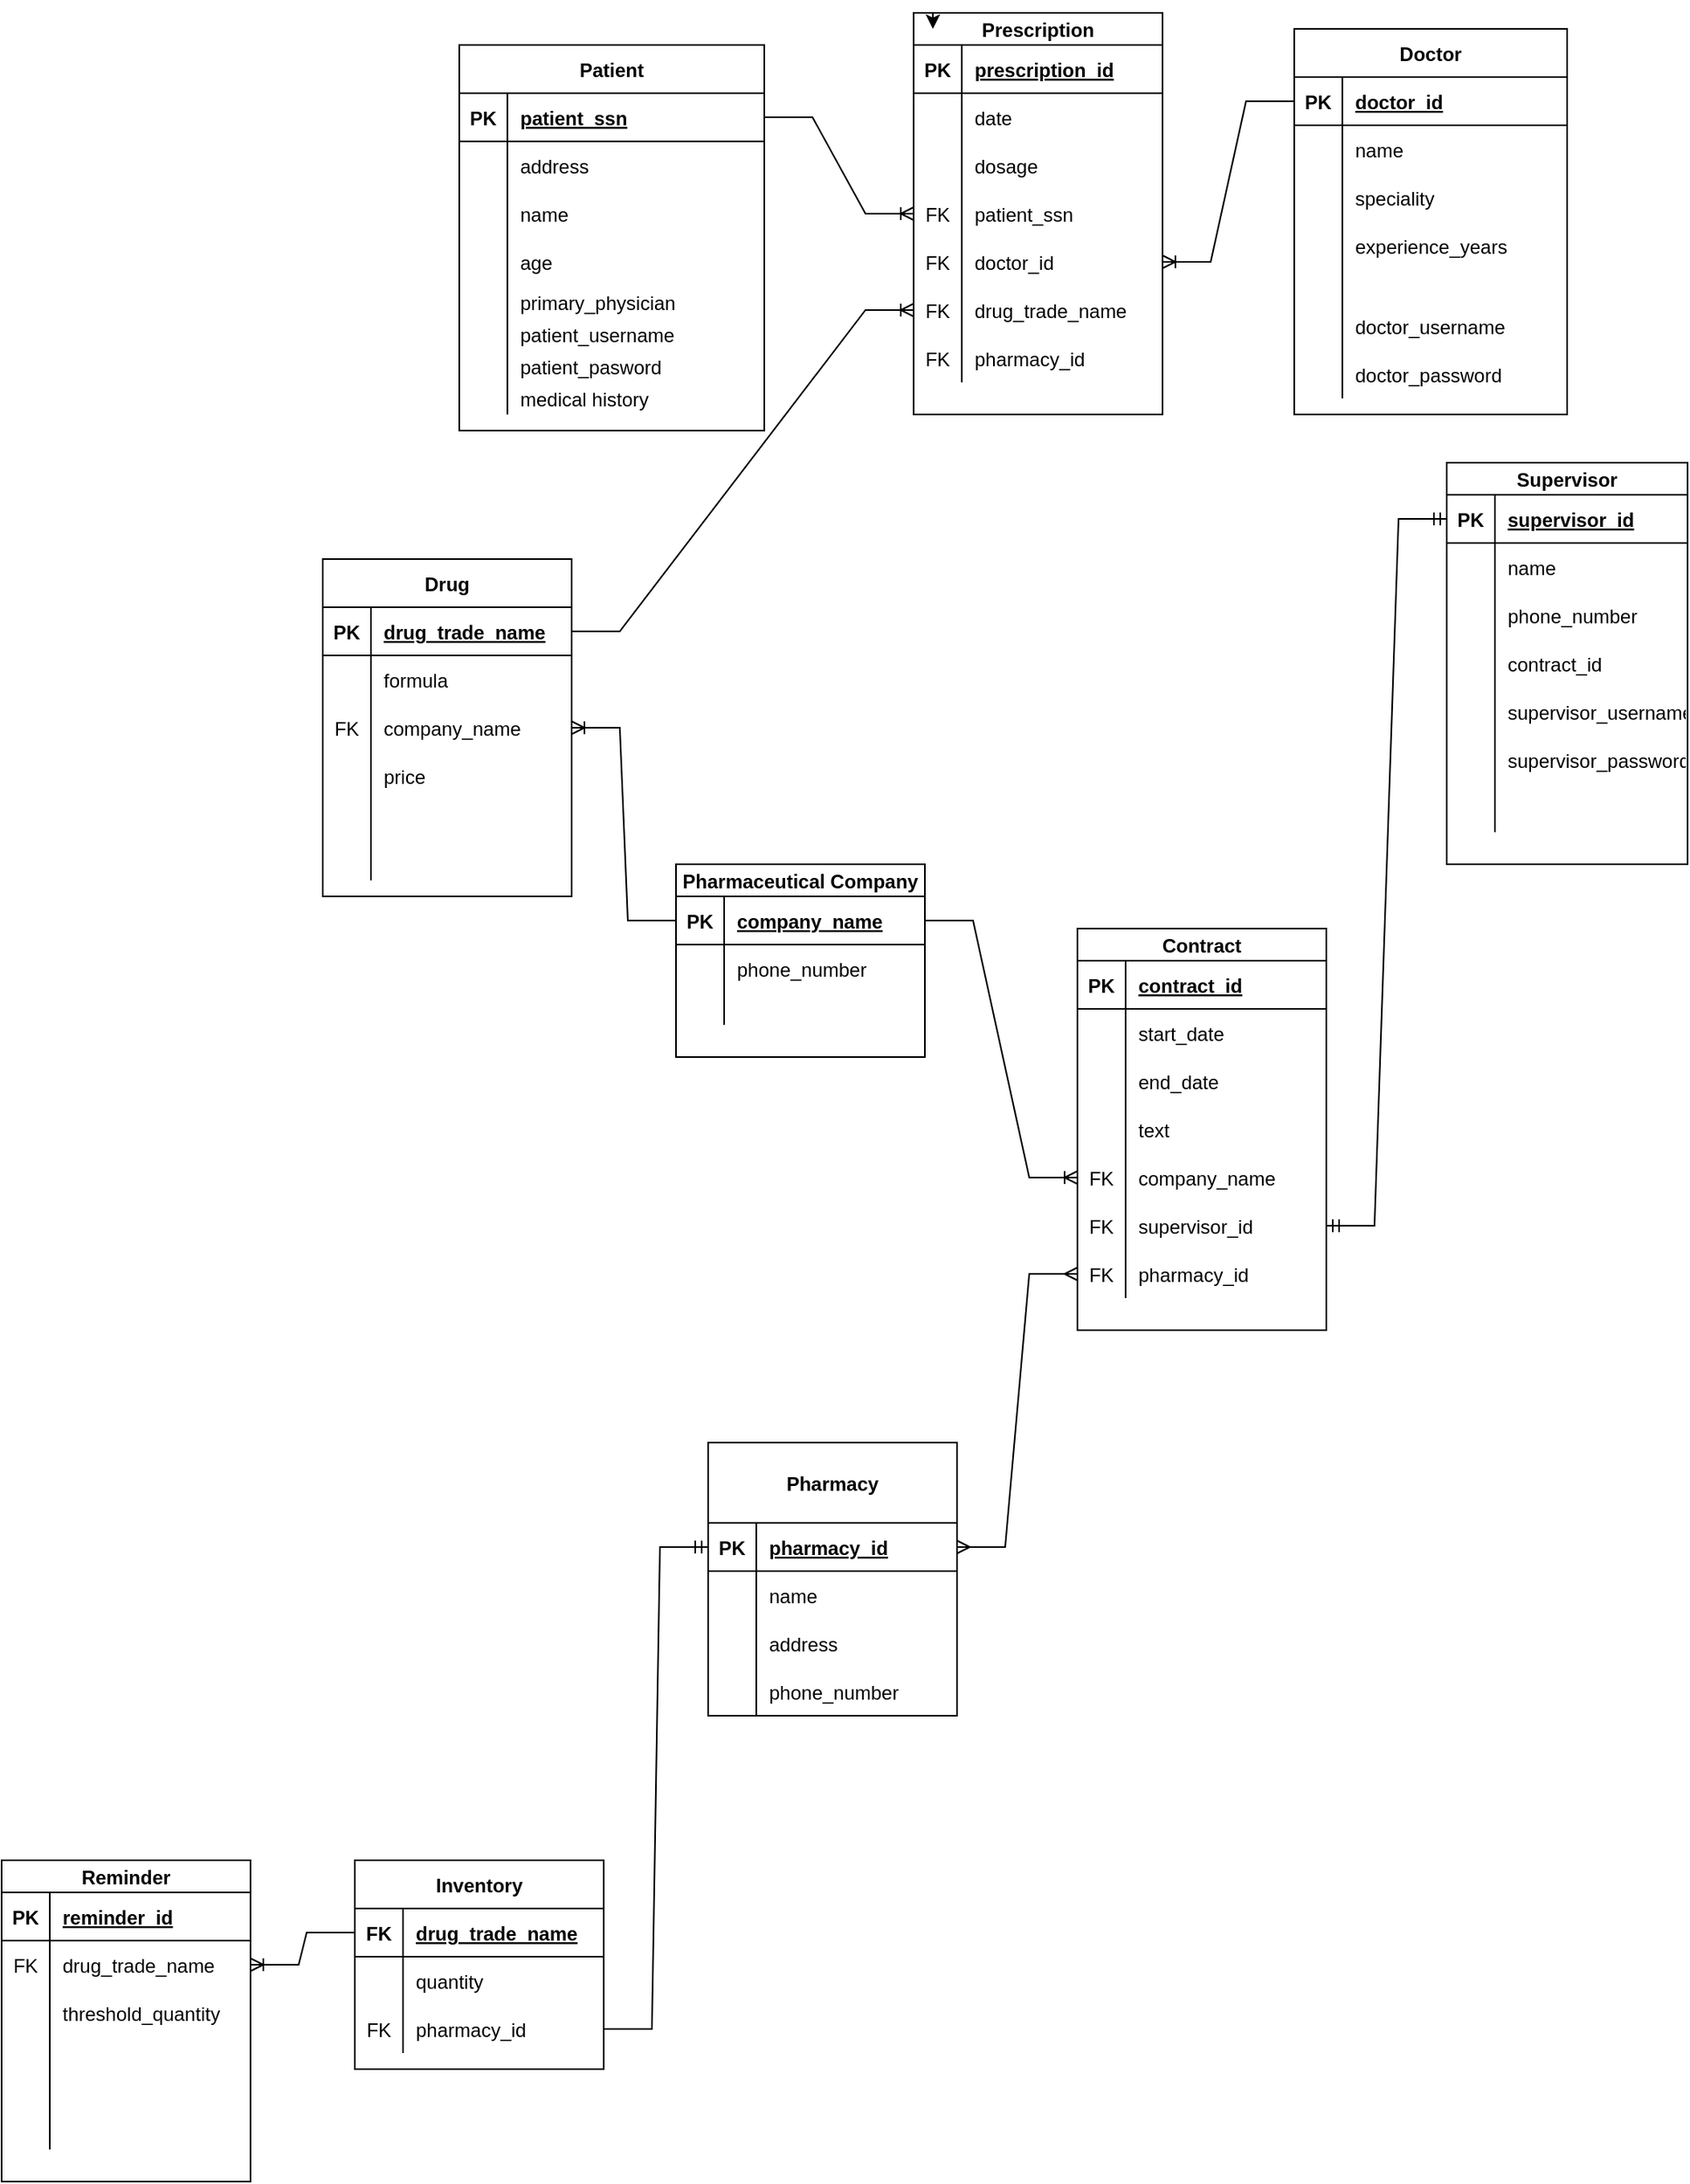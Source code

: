 <mxfile version="19.0.0" type="device"><diagram id="R2lEEEUBdFMjLlhIrx00" name="Page-1"><mxGraphModel dx="1624" dy="1584" grid="1" gridSize="10" guides="1" tooltips="1" connect="1" arrows="1" fold="1" page="1" pageScale="1" pageWidth="850" pageHeight="1100" math="0" shadow="0" extFonts="Permanent Marker^https://fonts.googleapis.com/css?family=Permanent+Marker"><root><mxCell id="0"/><mxCell id="1" parent="0"/><mxCell id="C-vyLk0tnHw3VtMMgP7b-2" value="Doctor" style="shape=table;startSize=30;container=1;collapsible=1;childLayout=tableLayout;fixedRows=1;rowLines=0;fontStyle=1;align=center;resizeLast=1;" parent="1" vertex="1"><mxGeometry x="585" y="10" width="170" height="240" as="geometry"/></mxCell><mxCell id="C-vyLk0tnHw3VtMMgP7b-3" value="" style="shape=partialRectangle;collapsible=0;dropTarget=0;pointerEvents=0;fillColor=none;points=[[0,0.5],[1,0.5]];portConstraint=eastwest;top=0;left=0;right=0;bottom=1;" parent="C-vyLk0tnHw3VtMMgP7b-2" vertex="1"><mxGeometry y="30" width="170" height="30" as="geometry"/></mxCell><mxCell id="C-vyLk0tnHw3VtMMgP7b-4" value="PK" style="shape=partialRectangle;overflow=hidden;connectable=0;fillColor=none;top=0;left=0;bottom=0;right=0;fontStyle=1;" parent="C-vyLk0tnHw3VtMMgP7b-3" vertex="1"><mxGeometry width="30" height="30" as="geometry"><mxRectangle width="30" height="30" as="alternateBounds"/></mxGeometry></mxCell><mxCell id="C-vyLk0tnHw3VtMMgP7b-5" value="doctor_id" style="shape=partialRectangle;overflow=hidden;connectable=0;fillColor=none;top=0;left=0;bottom=0;right=0;align=left;spacingLeft=6;fontStyle=5;" parent="C-vyLk0tnHw3VtMMgP7b-3" vertex="1"><mxGeometry x="30" width="140" height="30" as="geometry"><mxRectangle width="140" height="30" as="alternateBounds"/></mxGeometry></mxCell><mxCell id="C-vyLk0tnHw3VtMMgP7b-6" value="" style="shape=partialRectangle;collapsible=0;dropTarget=0;pointerEvents=0;fillColor=none;points=[[0,0.5],[1,0.5]];portConstraint=eastwest;top=0;left=0;right=0;bottom=0;" parent="C-vyLk0tnHw3VtMMgP7b-2" vertex="1"><mxGeometry y="60" width="170" height="30" as="geometry"/></mxCell><mxCell id="C-vyLk0tnHw3VtMMgP7b-7" value="" style="shape=partialRectangle;overflow=hidden;connectable=0;fillColor=none;top=0;left=0;bottom=0;right=0;" parent="C-vyLk0tnHw3VtMMgP7b-6" vertex="1"><mxGeometry width="30" height="30" as="geometry"><mxRectangle width="30" height="30" as="alternateBounds"/></mxGeometry></mxCell><mxCell id="C-vyLk0tnHw3VtMMgP7b-8" value="name" style="shape=partialRectangle;overflow=hidden;connectable=0;fillColor=none;top=0;left=0;bottom=0;right=0;align=left;spacingLeft=6;" parent="C-vyLk0tnHw3VtMMgP7b-6" vertex="1"><mxGeometry x="30" width="140" height="30" as="geometry"><mxRectangle width="140" height="30" as="alternateBounds"/></mxGeometry></mxCell><mxCell id="C-vyLk0tnHw3VtMMgP7b-9" value="" style="shape=partialRectangle;collapsible=0;dropTarget=0;pointerEvents=0;fillColor=none;points=[[0,0.5],[1,0.5]];portConstraint=eastwest;top=0;left=0;right=0;bottom=0;" parent="C-vyLk0tnHw3VtMMgP7b-2" vertex="1"><mxGeometry y="90" width="170" height="30" as="geometry"/></mxCell><mxCell id="C-vyLk0tnHw3VtMMgP7b-10" value="" style="shape=partialRectangle;overflow=hidden;connectable=0;fillColor=none;top=0;left=0;bottom=0;right=0;" parent="C-vyLk0tnHw3VtMMgP7b-9" vertex="1"><mxGeometry width="30" height="30" as="geometry"><mxRectangle width="30" height="30" as="alternateBounds"/></mxGeometry></mxCell><mxCell id="C-vyLk0tnHw3VtMMgP7b-11" value="speciality" style="shape=partialRectangle;overflow=hidden;connectable=0;fillColor=none;top=0;left=0;bottom=0;right=0;align=left;spacingLeft=6;" parent="C-vyLk0tnHw3VtMMgP7b-9" vertex="1"><mxGeometry x="30" width="140" height="30" as="geometry"><mxRectangle width="140" height="30" as="alternateBounds"/></mxGeometry></mxCell><mxCell id="k8aRbN7s-tDeGwJbjxZC-10" value="" style="shape=partialRectangle;collapsible=0;dropTarget=0;pointerEvents=0;fillColor=none;points=[[0,0.5],[1,0.5]];portConstraint=eastwest;top=0;left=0;right=0;bottom=0;" vertex="1" parent="C-vyLk0tnHw3VtMMgP7b-2"><mxGeometry y="120" width="170" height="30" as="geometry"/></mxCell><mxCell id="k8aRbN7s-tDeGwJbjxZC-11" value="" style="shape=partialRectangle;overflow=hidden;connectable=0;fillColor=none;top=0;left=0;bottom=0;right=0;" vertex="1" parent="k8aRbN7s-tDeGwJbjxZC-10"><mxGeometry width="30" height="30" as="geometry"><mxRectangle width="30" height="30" as="alternateBounds"/></mxGeometry></mxCell><mxCell id="k8aRbN7s-tDeGwJbjxZC-12" value="experience_years" style="shape=partialRectangle;overflow=hidden;connectable=0;fillColor=none;top=0;left=0;bottom=0;right=0;align=left;spacingLeft=6;" vertex="1" parent="k8aRbN7s-tDeGwJbjxZC-10"><mxGeometry x="30" width="140" height="30" as="geometry"><mxRectangle width="140" height="30" as="alternateBounds"/></mxGeometry></mxCell><mxCell id="k8aRbN7s-tDeGwJbjxZC-26" value="" style="shape=partialRectangle;collapsible=0;dropTarget=0;pointerEvents=0;fillColor=none;points=[[0,0.5],[1,0.5]];portConstraint=eastwest;top=0;left=0;right=0;bottom=0;" vertex="1" parent="C-vyLk0tnHw3VtMMgP7b-2"><mxGeometry y="150" width="170" height="20" as="geometry"/></mxCell><mxCell id="k8aRbN7s-tDeGwJbjxZC-27" value="" style="shape=partialRectangle;overflow=hidden;connectable=0;fillColor=none;top=0;left=0;bottom=0;right=0;" vertex="1" parent="k8aRbN7s-tDeGwJbjxZC-26"><mxGeometry width="30" height="20" as="geometry"><mxRectangle width="30" height="20" as="alternateBounds"/></mxGeometry></mxCell><mxCell id="k8aRbN7s-tDeGwJbjxZC-28" value="" style="shape=partialRectangle;overflow=hidden;connectable=0;fillColor=none;top=0;left=0;bottom=0;right=0;align=left;spacingLeft=6;" vertex="1" parent="k8aRbN7s-tDeGwJbjxZC-26"><mxGeometry x="30" width="140" height="20" as="geometry"><mxRectangle width="140" height="20" as="alternateBounds"/></mxGeometry></mxCell><mxCell id="k8aRbN7s-tDeGwJbjxZC-190" value="" style="shape=partialRectangle;collapsible=0;dropTarget=0;pointerEvents=0;fillColor=none;points=[[0,0.5],[1,0.5]];portConstraint=eastwest;top=0;left=0;right=0;bottom=0;" vertex="1" parent="C-vyLk0tnHw3VtMMgP7b-2"><mxGeometry y="170" width="170" height="30" as="geometry"/></mxCell><mxCell id="k8aRbN7s-tDeGwJbjxZC-191" value="" style="shape=partialRectangle;overflow=hidden;connectable=0;fillColor=none;top=0;left=0;bottom=0;right=0;" vertex="1" parent="k8aRbN7s-tDeGwJbjxZC-190"><mxGeometry width="30" height="30" as="geometry"><mxRectangle width="30" height="30" as="alternateBounds"/></mxGeometry></mxCell><mxCell id="k8aRbN7s-tDeGwJbjxZC-192" value="doctor_username" style="shape=partialRectangle;overflow=hidden;connectable=0;fillColor=none;top=0;left=0;bottom=0;right=0;align=left;spacingLeft=6;" vertex="1" parent="k8aRbN7s-tDeGwJbjxZC-190"><mxGeometry x="30" width="140" height="30" as="geometry"><mxRectangle width="140" height="30" as="alternateBounds"/></mxGeometry></mxCell><mxCell id="k8aRbN7s-tDeGwJbjxZC-193" value="" style="shape=partialRectangle;collapsible=0;dropTarget=0;pointerEvents=0;fillColor=none;points=[[0,0.5],[1,0.5]];portConstraint=eastwest;top=0;left=0;right=0;bottom=0;" vertex="1" parent="C-vyLk0tnHw3VtMMgP7b-2"><mxGeometry y="200" width="170" height="30" as="geometry"/></mxCell><mxCell id="k8aRbN7s-tDeGwJbjxZC-194" value="" style="shape=partialRectangle;overflow=hidden;connectable=0;fillColor=none;top=0;left=0;bottom=0;right=0;" vertex="1" parent="k8aRbN7s-tDeGwJbjxZC-193"><mxGeometry width="30" height="30" as="geometry"><mxRectangle width="30" height="30" as="alternateBounds"/></mxGeometry></mxCell><mxCell id="k8aRbN7s-tDeGwJbjxZC-195" value="doctor_password" style="shape=partialRectangle;overflow=hidden;connectable=0;fillColor=none;top=0;left=0;bottom=0;right=0;align=left;spacingLeft=6;" vertex="1" parent="k8aRbN7s-tDeGwJbjxZC-193"><mxGeometry x="30" width="140" height="30" as="geometry"><mxRectangle width="140" height="30" as="alternateBounds"/></mxGeometry></mxCell><mxCell id="C-vyLk0tnHw3VtMMgP7b-23" value="Patient" style="shape=table;startSize=30;container=1;collapsible=1;childLayout=tableLayout;fixedRows=1;rowLines=0;fontStyle=1;align=center;resizeLast=1;" parent="1" vertex="1"><mxGeometry x="65" y="20" width="190" height="240" as="geometry"/></mxCell><mxCell id="C-vyLk0tnHw3VtMMgP7b-24" value="" style="shape=partialRectangle;collapsible=0;dropTarget=0;pointerEvents=0;fillColor=none;points=[[0,0.5],[1,0.5]];portConstraint=eastwest;top=0;left=0;right=0;bottom=1;" parent="C-vyLk0tnHw3VtMMgP7b-23" vertex="1"><mxGeometry y="30" width="190" height="30" as="geometry"/></mxCell><mxCell id="C-vyLk0tnHw3VtMMgP7b-25" value="PK" style="shape=partialRectangle;overflow=hidden;connectable=0;fillColor=none;top=0;left=0;bottom=0;right=0;fontStyle=1;" parent="C-vyLk0tnHw3VtMMgP7b-24" vertex="1"><mxGeometry width="30" height="30" as="geometry"><mxRectangle width="30" height="30" as="alternateBounds"/></mxGeometry></mxCell><mxCell id="C-vyLk0tnHw3VtMMgP7b-26" value="patient_ssn" style="shape=partialRectangle;overflow=hidden;connectable=0;fillColor=none;top=0;left=0;bottom=0;right=0;align=left;spacingLeft=6;fontStyle=5;" parent="C-vyLk0tnHw3VtMMgP7b-24" vertex="1"><mxGeometry x="30" width="160" height="30" as="geometry"><mxRectangle width="160" height="30" as="alternateBounds"/></mxGeometry></mxCell><mxCell id="C-vyLk0tnHw3VtMMgP7b-27" value="" style="shape=partialRectangle;collapsible=0;dropTarget=0;pointerEvents=0;fillColor=none;points=[[0,0.5],[1,0.5]];portConstraint=eastwest;top=0;left=0;right=0;bottom=0;" parent="C-vyLk0tnHw3VtMMgP7b-23" vertex="1"><mxGeometry y="60" width="190" height="30" as="geometry"/></mxCell><mxCell id="C-vyLk0tnHw3VtMMgP7b-28" value="" style="shape=partialRectangle;overflow=hidden;connectable=0;fillColor=none;top=0;left=0;bottom=0;right=0;" parent="C-vyLk0tnHw3VtMMgP7b-27" vertex="1"><mxGeometry width="30" height="30" as="geometry"><mxRectangle width="30" height="30" as="alternateBounds"/></mxGeometry></mxCell><mxCell id="C-vyLk0tnHw3VtMMgP7b-29" value="address" style="shape=partialRectangle;overflow=hidden;connectable=0;fillColor=none;top=0;left=0;bottom=0;right=0;align=left;spacingLeft=6;" parent="C-vyLk0tnHw3VtMMgP7b-27" vertex="1"><mxGeometry x="30" width="160" height="30" as="geometry"><mxRectangle width="160" height="30" as="alternateBounds"/></mxGeometry></mxCell><mxCell id="k8aRbN7s-tDeGwJbjxZC-1" value="" style="shape=partialRectangle;collapsible=0;dropTarget=0;pointerEvents=0;fillColor=none;points=[[0,0.5],[1,0.5]];portConstraint=eastwest;top=0;left=0;right=0;bottom=0;" vertex="1" parent="C-vyLk0tnHw3VtMMgP7b-23"><mxGeometry y="90" width="190" height="30" as="geometry"/></mxCell><mxCell id="k8aRbN7s-tDeGwJbjxZC-2" value="" style="shape=partialRectangle;overflow=hidden;connectable=0;fillColor=none;top=0;left=0;bottom=0;right=0;" vertex="1" parent="k8aRbN7s-tDeGwJbjxZC-1"><mxGeometry width="30" height="30" as="geometry"><mxRectangle width="30" height="30" as="alternateBounds"/></mxGeometry></mxCell><mxCell id="k8aRbN7s-tDeGwJbjxZC-3" value="name" style="shape=partialRectangle;overflow=hidden;connectable=0;fillColor=none;top=0;left=0;bottom=0;right=0;align=left;spacingLeft=6;" vertex="1" parent="k8aRbN7s-tDeGwJbjxZC-1"><mxGeometry x="30" width="160" height="30" as="geometry"><mxRectangle width="160" height="30" as="alternateBounds"/></mxGeometry></mxCell><mxCell id="k8aRbN7s-tDeGwJbjxZC-4" value="" style="shape=partialRectangle;collapsible=0;dropTarget=0;pointerEvents=0;fillColor=none;points=[[0,0.5],[1,0.5]];portConstraint=eastwest;top=0;left=0;right=0;bottom=0;" vertex="1" parent="C-vyLk0tnHw3VtMMgP7b-23"><mxGeometry y="120" width="190" height="30" as="geometry"/></mxCell><mxCell id="k8aRbN7s-tDeGwJbjxZC-5" value="" style="shape=partialRectangle;overflow=hidden;connectable=0;fillColor=none;top=0;left=0;bottom=0;right=0;" vertex="1" parent="k8aRbN7s-tDeGwJbjxZC-4"><mxGeometry width="30" height="30" as="geometry"><mxRectangle width="30" height="30" as="alternateBounds"/></mxGeometry></mxCell><mxCell id="k8aRbN7s-tDeGwJbjxZC-6" value="age" style="shape=partialRectangle;overflow=hidden;connectable=0;fillColor=none;top=0;left=0;bottom=0;right=0;align=left;spacingLeft=6;" vertex="1" parent="k8aRbN7s-tDeGwJbjxZC-4"><mxGeometry x="30" width="160" height="30" as="geometry"><mxRectangle width="160" height="30" as="alternateBounds"/></mxGeometry></mxCell><mxCell id="k8aRbN7s-tDeGwJbjxZC-7" value="" style="shape=partialRectangle;collapsible=0;dropTarget=0;pointerEvents=0;fillColor=none;points=[[0,0.5],[1,0.5]];portConstraint=eastwest;top=0;left=0;right=0;bottom=0;" vertex="1" parent="C-vyLk0tnHw3VtMMgP7b-23"><mxGeometry y="150" width="190" height="20" as="geometry"/></mxCell><mxCell id="k8aRbN7s-tDeGwJbjxZC-8" value="" style="shape=partialRectangle;overflow=hidden;connectable=0;fillColor=none;top=0;left=0;bottom=0;right=0;" vertex="1" parent="k8aRbN7s-tDeGwJbjxZC-7"><mxGeometry width="30" height="20" as="geometry"><mxRectangle width="30" height="20" as="alternateBounds"/></mxGeometry></mxCell><mxCell id="k8aRbN7s-tDeGwJbjxZC-9" value="primary_physician" style="shape=partialRectangle;overflow=hidden;connectable=0;fillColor=none;top=0;left=0;bottom=0;right=0;align=left;spacingLeft=6;" vertex="1" parent="k8aRbN7s-tDeGwJbjxZC-7"><mxGeometry x="30" width="160" height="20" as="geometry"><mxRectangle width="160" height="20" as="alternateBounds"/></mxGeometry></mxCell><mxCell id="k8aRbN7s-tDeGwJbjxZC-168" value="" style="shape=partialRectangle;collapsible=0;dropTarget=0;pointerEvents=0;fillColor=none;points=[[0,0.5],[1,0.5]];portConstraint=eastwest;top=0;left=0;right=0;bottom=0;" vertex="1" parent="C-vyLk0tnHw3VtMMgP7b-23"><mxGeometry y="170" width="190" height="20" as="geometry"/></mxCell><mxCell id="k8aRbN7s-tDeGwJbjxZC-169" value="" style="shape=partialRectangle;overflow=hidden;connectable=0;fillColor=none;top=0;left=0;bottom=0;right=0;" vertex="1" parent="k8aRbN7s-tDeGwJbjxZC-168"><mxGeometry width="30" height="20" as="geometry"><mxRectangle width="30" height="20" as="alternateBounds"/></mxGeometry></mxCell><mxCell id="k8aRbN7s-tDeGwJbjxZC-170" value="patient_username" style="shape=partialRectangle;overflow=hidden;connectable=0;fillColor=none;top=0;left=0;bottom=0;right=0;align=left;spacingLeft=6;" vertex="1" parent="k8aRbN7s-tDeGwJbjxZC-168"><mxGeometry x="30" width="160" height="20" as="geometry"><mxRectangle width="160" height="20" as="alternateBounds"/></mxGeometry></mxCell><mxCell id="k8aRbN7s-tDeGwJbjxZC-171" value="" style="shape=partialRectangle;collapsible=0;dropTarget=0;pointerEvents=0;fillColor=none;points=[[0,0.5],[1,0.5]];portConstraint=eastwest;top=0;left=0;right=0;bottom=0;" vertex="1" parent="C-vyLk0tnHw3VtMMgP7b-23"><mxGeometry y="190" width="190" height="20" as="geometry"/></mxCell><mxCell id="k8aRbN7s-tDeGwJbjxZC-172" value="" style="shape=partialRectangle;overflow=hidden;connectable=0;fillColor=none;top=0;left=0;bottom=0;right=0;" vertex="1" parent="k8aRbN7s-tDeGwJbjxZC-171"><mxGeometry width="30" height="20" as="geometry"><mxRectangle width="30" height="20" as="alternateBounds"/></mxGeometry></mxCell><mxCell id="k8aRbN7s-tDeGwJbjxZC-173" value="patient_pasword" style="shape=partialRectangle;overflow=hidden;connectable=0;fillColor=none;top=0;left=0;bottom=0;right=0;align=left;spacingLeft=6;" vertex="1" parent="k8aRbN7s-tDeGwJbjxZC-171"><mxGeometry x="30" width="160" height="20" as="geometry"><mxRectangle width="160" height="20" as="alternateBounds"/></mxGeometry></mxCell><mxCell id="k8aRbN7s-tDeGwJbjxZC-222" value="" style="shape=partialRectangle;collapsible=0;dropTarget=0;pointerEvents=0;fillColor=none;points=[[0,0.5],[1,0.5]];portConstraint=eastwest;top=0;left=0;right=0;bottom=0;" vertex="1" parent="C-vyLk0tnHw3VtMMgP7b-23"><mxGeometry y="210" width="190" height="20" as="geometry"/></mxCell><mxCell id="k8aRbN7s-tDeGwJbjxZC-223" value="" style="shape=partialRectangle;overflow=hidden;connectable=0;fillColor=none;top=0;left=0;bottom=0;right=0;" vertex="1" parent="k8aRbN7s-tDeGwJbjxZC-222"><mxGeometry width="30" height="20" as="geometry"><mxRectangle width="30" height="20" as="alternateBounds"/></mxGeometry></mxCell><mxCell id="k8aRbN7s-tDeGwJbjxZC-224" value="medical history" style="shape=partialRectangle;overflow=hidden;connectable=0;fillColor=none;top=0;left=0;bottom=0;right=0;align=left;spacingLeft=6;" vertex="1" parent="k8aRbN7s-tDeGwJbjxZC-222"><mxGeometry x="30" width="160" height="20" as="geometry"><mxRectangle width="160" height="20" as="alternateBounds"/></mxGeometry></mxCell><mxCell id="k8aRbN7s-tDeGwJbjxZC-29" value="Pharmacy" style="shape=table;startSize=50;container=1;collapsible=1;childLayout=tableLayout;fixedRows=1;rowLines=0;fontStyle=1;align=center;resizeLast=1;" vertex="1" parent="1"><mxGeometry x="220" y="890" width="155" height="170" as="geometry"/></mxCell><mxCell id="k8aRbN7s-tDeGwJbjxZC-30" value="" style="shape=partialRectangle;collapsible=0;dropTarget=0;pointerEvents=0;fillColor=none;points=[[0,0.5],[1,0.5]];portConstraint=eastwest;top=0;left=0;right=0;bottom=1;" vertex="1" parent="k8aRbN7s-tDeGwJbjxZC-29"><mxGeometry y="50" width="155" height="30" as="geometry"/></mxCell><mxCell id="k8aRbN7s-tDeGwJbjxZC-31" value="PK" style="shape=partialRectangle;overflow=hidden;connectable=0;fillColor=none;top=0;left=0;bottom=0;right=0;fontStyle=1;" vertex="1" parent="k8aRbN7s-tDeGwJbjxZC-30"><mxGeometry width="30" height="30" as="geometry"><mxRectangle width="30" height="30" as="alternateBounds"/></mxGeometry></mxCell><mxCell id="k8aRbN7s-tDeGwJbjxZC-32" value="pharmacy_id" style="shape=partialRectangle;overflow=hidden;connectable=0;fillColor=none;top=0;left=0;bottom=0;right=0;align=left;spacingLeft=6;fontStyle=5;" vertex="1" parent="k8aRbN7s-tDeGwJbjxZC-30"><mxGeometry x="30" width="125" height="30" as="geometry"><mxRectangle width="125" height="30" as="alternateBounds"/></mxGeometry></mxCell><mxCell id="k8aRbN7s-tDeGwJbjxZC-33" value="" style="shape=partialRectangle;collapsible=0;dropTarget=0;pointerEvents=0;fillColor=none;points=[[0,0.5],[1,0.5]];portConstraint=eastwest;top=0;left=0;right=0;bottom=0;" vertex="1" parent="k8aRbN7s-tDeGwJbjxZC-29"><mxGeometry y="80" width="155" height="30" as="geometry"/></mxCell><mxCell id="k8aRbN7s-tDeGwJbjxZC-34" value="" style="shape=partialRectangle;overflow=hidden;connectable=0;fillColor=none;top=0;left=0;bottom=0;right=0;" vertex="1" parent="k8aRbN7s-tDeGwJbjxZC-33"><mxGeometry width="30" height="30" as="geometry"><mxRectangle width="30" height="30" as="alternateBounds"/></mxGeometry></mxCell><mxCell id="k8aRbN7s-tDeGwJbjxZC-35" value="name" style="shape=partialRectangle;overflow=hidden;connectable=0;fillColor=none;top=0;left=0;bottom=0;right=0;align=left;spacingLeft=6;" vertex="1" parent="k8aRbN7s-tDeGwJbjxZC-33"><mxGeometry x="30" width="125" height="30" as="geometry"><mxRectangle width="125" height="30" as="alternateBounds"/></mxGeometry></mxCell><mxCell id="k8aRbN7s-tDeGwJbjxZC-36" value="" style="shape=partialRectangle;collapsible=0;dropTarget=0;pointerEvents=0;fillColor=none;points=[[0,0.5],[1,0.5]];portConstraint=eastwest;top=0;left=0;right=0;bottom=0;" vertex="1" parent="k8aRbN7s-tDeGwJbjxZC-29"><mxGeometry y="110" width="155" height="30" as="geometry"/></mxCell><mxCell id="k8aRbN7s-tDeGwJbjxZC-37" value="" style="shape=partialRectangle;overflow=hidden;connectable=0;fillColor=none;top=0;left=0;bottom=0;right=0;" vertex="1" parent="k8aRbN7s-tDeGwJbjxZC-36"><mxGeometry width="30" height="30" as="geometry"><mxRectangle width="30" height="30" as="alternateBounds"/></mxGeometry></mxCell><mxCell id="k8aRbN7s-tDeGwJbjxZC-38" value="address" style="shape=partialRectangle;overflow=hidden;connectable=0;fillColor=none;top=0;left=0;bottom=0;right=0;align=left;spacingLeft=6;" vertex="1" parent="k8aRbN7s-tDeGwJbjxZC-36"><mxGeometry x="30" width="125" height="30" as="geometry"><mxRectangle width="125" height="30" as="alternateBounds"/></mxGeometry></mxCell><mxCell id="k8aRbN7s-tDeGwJbjxZC-79" value="" style="shape=partialRectangle;collapsible=0;dropTarget=0;pointerEvents=0;fillColor=none;points=[[0,0.5],[1,0.5]];portConstraint=eastwest;top=0;left=0;right=0;bottom=0;" vertex="1" parent="k8aRbN7s-tDeGwJbjxZC-29"><mxGeometry y="140" width="155" height="30" as="geometry"/></mxCell><mxCell id="k8aRbN7s-tDeGwJbjxZC-80" value="" style="shape=partialRectangle;overflow=hidden;connectable=0;fillColor=none;top=0;left=0;bottom=0;right=0;" vertex="1" parent="k8aRbN7s-tDeGwJbjxZC-79"><mxGeometry width="30" height="30" as="geometry"><mxRectangle width="30" height="30" as="alternateBounds"/></mxGeometry></mxCell><mxCell id="k8aRbN7s-tDeGwJbjxZC-81" value="phone_number" style="shape=partialRectangle;overflow=hidden;connectable=0;fillColor=none;top=0;left=0;bottom=0;right=0;align=left;spacingLeft=6;" vertex="1" parent="k8aRbN7s-tDeGwJbjxZC-79"><mxGeometry x="30" width="125" height="30" as="geometry"><mxRectangle width="125" height="30" as="alternateBounds"/></mxGeometry></mxCell><mxCell id="k8aRbN7s-tDeGwJbjxZC-39" value="Contract" style="shape=table;startSize=20;container=1;collapsible=1;childLayout=tableLayout;fixedRows=1;rowLines=0;fontStyle=1;align=center;resizeLast=1;" vertex="1" parent="1"><mxGeometry x="450" y="570" width="155" height="250" as="geometry"/></mxCell><mxCell id="k8aRbN7s-tDeGwJbjxZC-40" value="" style="shape=partialRectangle;collapsible=0;dropTarget=0;pointerEvents=0;fillColor=none;points=[[0,0.5],[1,0.5]];portConstraint=eastwest;top=0;left=0;right=0;bottom=1;" vertex="1" parent="k8aRbN7s-tDeGwJbjxZC-39"><mxGeometry y="20" width="155" height="30" as="geometry"/></mxCell><mxCell id="k8aRbN7s-tDeGwJbjxZC-41" value="PK" style="shape=partialRectangle;overflow=hidden;connectable=0;fillColor=none;top=0;left=0;bottom=0;right=0;fontStyle=1;" vertex="1" parent="k8aRbN7s-tDeGwJbjxZC-40"><mxGeometry width="30" height="30" as="geometry"><mxRectangle width="30" height="30" as="alternateBounds"/></mxGeometry></mxCell><mxCell id="k8aRbN7s-tDeGwJbjxZC-42" value="contract_id" style="shape=partialRectangle;overflow=hidden;connectable=0;fillColor=none;top=0;left=0;bottom=0;right=0;align=left;spacingLeft=6;fontStyle=5;" vertex="1" parent="k8aRbN7s-tDeGwJbjxZC-40"><mxGeometry x="30" width="125" height="30" as="geometry"><mxRectangle width="125" height="30" as="alternateBounds"/></mxGeometry></mxCell><mxCell id="k8aRbN7s-tDeGwJbjxZC-43" value="" style="shape=partialRectangle;collapsible=0;dropTarget=0;pointerEvents=0;fillColor=none;points=[[0,0.5],[1,0.5]];portConstraint=eastwest;top=0;left=0;right=0;bottom=0;" vertex="1" parent="k8aRbN7s-tDeGwJbjxZC-39"><mxGeometry y="50" width="155" height="30" as="geometry"/></mxCell><mxCell id="k8aRbN7s-tDeGwJbjxZC-44" value="" style="shape=partialRectangle;overflow=hidden;connectable=0;fillColor=none;top=0;left=0;bottom=0;right=0;" vertex="1" parent="k8aRbN7s-tDeGwJbjxZC-43"><mxGeometry width="30" height="30" as="geometry"><mxRectangle width="30" height="30" as="alternateBounds"/></mxGeometry></mxCell><mxCell id="k8aRbN7s-tDeGwJbjxZC-45" value="start_date" style="shape=partialRectangle;overflow=hidden;connectable=0;fillColor=none;top=0;left=0;bottom=0;right=0;align=left;spacingLeft=6;" vertex="1" parent="k8aRbN7s-tDeGwJbjxZC-43"><mxGeometry x="30" width="125" height="30" as="geometry"><mxRectangle width="125" height="30" as="alternateBounds"/></mxGeometry></mxCell><mxCell id="k8aRbN7s-tDeGwJbjxZC-46" value="" style="shape=partialRectangle;collapsible=0;dropTarget=0;pointerEvents=0;fillColor=none;points=[[0,0.5],[1,0.5]];portConstraint=eastwest;top=0;left=0;right=0;bottom=0;" vertex="1" parent="k8aRbN7s-tDeGwJbjxZC-39"><mxGeometry y="80" width="155" height="30" as="geometry"/></mxCell><mxCell id="k8aRbN7s-tDeGwJbjxZC-47" value="" style="shape=partialRectangle;overflow=hidden;connectable=0;fillColor=none;top=0;left=0;bottom=0;right=0;" vertex="1" parent="k8aRbN7s-tDeGwJbjxZC-46"><mxGeometry width="30" height="30" as="geometry"><mxRectangle width="30" height="30" as="alternateBounds"/></mxGeometry></mxCell><mxCell id="k8aRbN7s-tDeGwJbjxZC-48" value="end_date" style="shape=partialRectangle;overflow=hidden;connectable=0;fillColor=none;top=0;left=0;bottom=0;right=0;align=left;spacingLeft=6;" vertex="1" parent="k8aRbN7s-tDeGwJbjxZC-46"><mxGeometry x="30" width="125" height="30" as="geometry"><mxRectangle width="125" height="30" as="alternateBounds"/></mxGeometry></mxCell><mxCell id="k8aRbN7s-tDeGwJbjxZC-89" value="" style="shape=partialRectangle;collapsible=0;dropTarget=0;pointerEvents=0;fillColor=none;points=[[0,0.5],[1,0.5]];portConstraint=eastwest;top=0;left=0;right=0;bottom=0;" vertex="1" parent="k8aRbN7s-tDeGwJbjxZC-39"><mxGeometry y="110" width="155" height="30" as="geometry"/></mxCell><mxCell id="k8aRbN7s-tDeGwJbjxZC-90" value="" style="shape=partialRectangle;overflow=hidden;connectable=0;fillColor=none;top=0;left=0;bottom=0;right=0;" vertex="1" parent="k8aRbN7s-tDeGwJbjxZC-89"><mxGeometry width="30" height="30" as="geometry"><mxRectangle width="30" height="30" as="alternateBounds"/></mxGeometry></mxCell><mxCell id="k8aRbN7s-tDeGwJbjxZC-91" value="text" style="shape=partialRectangle;overflow=hidden;connectable=0;fillColor=none;top=0;left=0;bottom=0;right=0;align=left;spacingLeft=6;" vertex="1" parent="k8aRbN7s-tDeGwJbjxZC-89"><mxGeometry x="30" width="125" height="30" as="geometry"><mxRectangle width="125" height="30" as="alternateBounds"/></mxGeometry></mxCell><mxCell id="k8aRbN7s-tDeGwJbjxZC-92" value="" style="shape=partialRectangle;collapsible=0;dropTarget=0;pointerEvents=0;fillColor=none;points=[[0,0.5],[1,0.5]];portConstraint=eastwest;top=0;left=0;right=0;bottom=0;" vertex="1" parent="k8aRbN7s-tDeGwJbjxZC-39"><mxGeometry y="140" width="155" height="30" as="geometry"/></mxCell><mxCell id="k8aRbN7s-tDeGwJbjxZC-93" value="FK" style="shape=partialRectangle;overflow=hidden;connectable=0;fillColor=none;top=0;left=0;bottom=0;right=0;" vertex="1" parent="k8aRbN7s-tDeGwJbjxZC-92"><mxGeometry width="30" height="30" as="geometry"><mxRectangle width="30" height="30" as="alternateBounds"/></mxGeometry></mxCell><mxCell id="k8aRbN7s-tDeGwJbjxZC-94" value="company_name" style="shape=partialRectangle;overflow=hidden;connectable=0;fillColor=none;top=0;left=0;bottom=0;right=0;align=left;spacingLeft=6;" vertex="1" parent="k8aRbN7s-tDeGwJbjxZC-92"><mxGeometry x="30" width="125" height="30" as="geometry"><mxRectangle width="125" height="30" as="alternateBounds"/></mxGeometry></mxCell><mxCell id="k8aRbN7s-tDeGwJbjxZC-95" value="" style="shape=partialRectangle;collapsible=0;dropTarget=0;pointerEvents=0;fillColor=none;points=[[0,0.5],[1,0.5]];portConstraint=eastwest;top=0;left=0;right=0;bottom=0;" vertex="1" parent="k8aRbN7s-tDeGwJbjxZC-39"><mxGeometry y="170" width="155" height="30" as="geometry"/></mxCell><mxCell id="k8aRbN7s-tDeGwJbjxZC-96" value="FK" style="shape=partialRectangle;overflow=hidden;connectable=0;fillColor=none;top=0;left=0;bottom=0;right=0;" vertex="1" parent="k8aRbN7s-tDeGwJbjxZC-95"><mxGeometry width="30" height="30" as="geometry"><mxRectangle width="30" height="30" as="alternateBounds"/></mxGeometry></mxCell><mxCell id="k8aRbN7s-tDeGwJbjxZC-97" value="supervisor_id" style="shape=partialRectangle;overflow=hidden;connectable=0;fillColor=none;top=0;left=0;bottom=0;right=0;align=left;spacingLeft=6;" vertex="1" parent="k8aRbN7s-tDeGwJbjxZC-95"><mxGeometry x="30" width="125" height="30" as="geometry"><mxRectangle width="125" height="30" as="alternateBounds"/></mxGeometry></mxCell><mxCell id="k8aRbN7s-tDeGwJbjxZC-160" value="" style="shape=partialRectangle;collapsible=0;dropTarget=0;pointerEvents=0;fillColor=none;points=[[0,0.5],[1,0.5]];portConstraint=eastwest;top=0;left=0;right=0;bottom=0;" vertex="1" parent="k8aRbN7s-tDeGwJbjxZC-39"><mxGeometry y="200" width="155" height="30" as="geometry"/></mxCell><mxCell id="k8aRbN7s-tDeGwJbjxZC-161" value="FK" style="shape=partialRectangle;overflow=hidden;connectable=0;fillColor=none;top=0;left=0;bottom=0;right=0;" vertex="1" parent="k8aRbN7s-tDeGwJbjxZC-160"><mxGeometry width="30" height="30" as="geometry"><mxRectangle width="30" height="30" as="alternateBounds"/></mxGeometry></mxCell><mxCell id="k8aRbN7s-tDeGwJbjxZC-162" value="pharmacy_id" style="shape=partialRectangle;overflow=hidden;connectable=0;fillColor=none;top=0;left=0;bottom=0;right=0;align=left;spacingLeft=6;" vertex="1" parent="k8aRbN7s-tDeGwJbjxZC-160"><mxGeometry x="30" width="125" height="30" as="geometry"><mxRectangle width="125" height="30" as="alternateBounds"/></mxGeometry></mxCell><mxCell id="k8aRbN7s-tDeGwJbjxZC-59" value="Pharmaceutical Company" style="shape=table;startSize=20;container=1;collapsible=1;childLayout=tableLayout;fixedRows=1;rowLines=0;fontStyle=1;align=center;resizeLast=1;" vertex="1" parent="1"><mxGeometry x="200" y="530" width="155" height="120" as="geometry"/></mxCell><mxCell id="k8aRbN7s-tDeGwJbjxZC-60" value="" style="shape=partialRectangle;collapsible=0;dropTarget=0;pointerEvents=0;fillColor=none;points=[[0,0.5],[1,0.5]];portConstraint=eastwest;top=0;left=0;right=0;bottom=1;" vertex="1" parent="k8aRbN7s-tDeGwJbjxZC-59"><mxGeometry y="20" width="155" height="30" as="geometry"/></mxCell><mxCell id="k8aRbN7s-tDeGwJbjxZC-61" value="PK" style="shape=partialRectangle;overflow=hidden;connectable=0;fillColor=none;top=0;left=0;bottom=0;right=0;fontStyle=1;" vertex="1" parent="k8aRbN7s-tDeGwJbjxZC-60"><mxGeometry width="30" height="30" as="geometry"><mxRectangle width="30" height="30" as="alternateBounds"/></mxGeometry></mxCell><mxCell id="k8aRbN7s-tDeGwJbjxZC-62" value="company_name" style="shape=partialRectangle;overflow=hidden;connectable=0;fillColor=none;top=0;left=0;bottom=0;right=0;align=left;spacingLeft=6;fontStyle=5;" vertex="1" parent="k8aRbN7s-tDeGwJbjxZC-60"><mxGeometry x="30" width="125" height="30" as="geometry"><mxRectangle width="125" height="30" as="alternateBounds"/></mxGeometry></mxCell><mxCell id="k8aRbN7s-tDeGwJbjxZC-63" value="" style="shape=partialRectangle;collapsible=0;dropTarget=0;pointerEvents=0;fillColor=none;points=[[0,0.5],[1,0.5]];portConstraint=eastwest;top=0;left=0;right=0;bottom=0;" vertex="1" parent="k8aRbN7s-tDeGwJbjxZC-59"><mxGeometry y="50" width="155" height="30" as="geometry"/></mxCell><mxCell id="k8aRbN7s-tDeGwJbjxZC-64" value="" style="shape=partialRectangle;overflow=hidden;connectable=0;fillColor=none;top=0;left=0;bottom=0;right=0;" vertex="1" parent="k8aRbN7s-tDeGwJbjxZC-63"><mxGeometry width="30" height="30" as="geometry"><mxRectangle width="30" height="30" as="alternateBounds"/></mxGeometry></mxCell><mxCell id="k8aRbN7s-tDeGwJbjxZC-65" value="phone_number" style="shape=partialRectangle;overflow=hidden;connectable=0;fillColor=none;top=0;left=0;bottom=0;right=0;align=left;spacingLeft=6;" vertex="1" parent="k8aRbN7s-tDeGwJbjxZC-63"><mxGeometry x="30" width="125" height="30" as="geometry"><mxRectangle width="125" height="30" as="alternateBounds"/></mxGeometry></mxCell><mxCell id="k8aRbN7s-tDeGwJbjxZC-66" value="" style="shape=partialRectangle;collapsible=0;dropTarget=0;pointerEvents=0;fillColor=none;points=[[0,0.5],[1,0.5]];portConstraint=eastwest;top=0;left=0;right=0;bottom=0;" vertex="1" parent="k8aRbN7s-tDeGwJbjxZC-59"><mxGeometry y="80" width="155" height="20" as="geometry"/></mxCell><mxCell id="k8aRbN7s-tDeGwJbjxZC-67" value="" style="shape=partialRectangle;overflow=hidden;connectable=0;fillColor=none;top=0;left=0;bottom=0;right=0;" vertex="1" parent="k8aRbN7s-tDeGwJbjxZC-66"><mxGeometry width="30" height="20" as="geometry"><mxRectangle width="30" height="20" as="alternateBounds"/></mxGeometry></mxCell><mxCell id="k8aRbN7s-tDeGwJbjxZC-68" value="" style="shape=partialRectangle;overflow=hidden;connectable=0;fillColor=none;top=0;left=0;bottom=0;right=0;align=left;spacingLeft=6;" vertex="1" parent="k8aRbN7s-tDeGwJbjxZC-66"><mxGeometry x="30" width="125" height="20" as="geometry"><mxRectangle width="125" height="20" as="alternateBounds"/></mxGeometry></mxCell><mxCell id="k8aRbN7s-tDeGwJbjxZC-98" value="Reminder" style="shape=table;startSize=20;container=1;collapsible=1;childLayout=tableLayout;fixedRows=1;rowLines=0;fontStyle=1;align=center;resizeLast=1;" vertex="1" parent="1"><mxGeometry x="-220" y="1150" width="155" height="200" as="geometry"/></mxCell><mxCell id="k8aRbN7s-tDeGwJbjxZC-99" value="" style="shape=partialRectangle;collapsible=0;dropTarget=0;pointerEvents=0;fillColor=none;points=[[0,0.5],[1,0.5]];portConstraint=eastwest;top=0;left=0;right=0;bottom=1;" vertex="1" parent="k8aRbN7s-tDeGwJbjxZC-98"><mxGeometry y="20" width="155" height="30" as="geometry"/></mxCell><mxCell id="k8aRbN7s-tDeGwJbjxZC-100" value="PK" style="shape=partialRectangle;overflow=hidden;connectable=0;fillColor=none;top=0;left=0;bottom=0;right=0;fontStyle=1;" vertex="1" parent="k8aRbN7s-tDeGwJbjxZC-99"><mxGeometry width="30" height="30" as="geometry"><mxRectangle width="30" height="30" as="alternateBounds"/></mxGeometry></mxCell><mxCell id="k8aRbN7s-tDeGwJbjxZC-101" value="reminder_id" style="shape=partialRectangle;overflow=hidden;connectable=0;fillColor=none;top=0;left=0;bottom=0;right=0;align=left;spacingLeft=6;fontStyle=5;" vertex="1" parent="k8aRbN7s-tDeGwJbjxZC-99"><mxGeometry x="30" width="125" height="30" as="geometry"><mxRectangle width="125" height="30" as="alternateBounds"/></mxGeometry></mxCell><mxCell id="k8aRbN7s-tDeGwJbjxZC-102" value="" style="shape=partialRectangle;collapsible=0;dropTarget=0;pointerEvents=0;fillColor=none;points=[[0,0.5],[1,0.5]];portConstraint=eastwest;top=0;left=0;right=0;bottom=0;" vertex="1" parent="k8aRbN7s-tDeGwJbjxZC-98"><mxGeometry y="50" width="155" height="30" as="geometry"/></mxCell><mxCell id="k8aRbN7s-tDeGwJbjxZC-103" value="FK" style="shape=partialRectangle;overflow=hidden;connectable=0;fillColor=none;top=0;left=0;bottom=0;right=0;" vertex="1" parent="k8aRbN7s-tDeGwJbjxZC-102"><mxGeometry width="30" height="30" as="geometry"><mxRectangle width="30" height="30" as="alternateBounds"/></mxGeometry></mxCell><mxCell id="k8aRbN7s-tDeGwJbjxZC-104" value="drug_trade_name" style="shape=partialRectangle;overflow=hidden;connectable=0;fillColor=none;top=0;left=0;bottom=0;right=0;align=left;spacingLeft=6;" vertex="1" parent="k8aRbN7s-tDeGwJbjxZC-102"><mxGeometry x="30" width="125" height="30" as="geometry"><mxRectangle width="125" height="30" as="alternateBounds"/></mxGeometry></mxCell><mxCell id="k8aRbN7s-tDeGwJbjxZC-105" value="" style="shape=partialRectangle;collapsible=0;dropTarget=0;pointerEvents=0;fillColor=none;points=[[0,0.5],[1,0.5]];portConstraint=eastwest;top=0;left=0;right=0;bottom=0;" vertex="1" parent="k8aRbN7s-tDeGwJbjxZC-98"><mxGeometry y="80" width="155" height="30" as="geometry"/></mxCell><mxCell id="k8aRbN7s-tDeGwJbjxZC-106" value="" style="shape=partialRectangle;overflow=hidden;connectable=0;fillColor=none;top=0;left=0;bottom=0;right=0;" vertex="1" parent="k8aRbN7s-tDeGwJbjxZC-105"><mxGeometry width="30" height="30" as="geometry"><mxRectangle width="30" height="30" as="alternateBounds"/></mxGeometry></mxCell><mxCell id="k8aRbN7s-tDeGwJbjxZC-107" value="threshold_quantity" style="shape=partialRectangle;overflow=hidden;connectable=0;fillColor=none;top=0;left=0;bottom=0;right=0;align=left;spacingLeft=6;" vertex="1" parent="k8aRbN7s-tDeGwJbjxZC-105"><mxGeometry x="30" width="125" height="30" as="geometry"><mxRectangle width="125" height="30" as="alternateBounds"/></mxGeometry></mxCell><mxCell id="k8aRbN7s-tDeGwJbjxZC-108" value="" style="shape=partialRectangle;collapsible=0;dropTarget=0;pointerEvents=0;fillColor=none;points=[[0,0.5],[1,0.5]];portConstraint=eastwest;top=0;left=0;right=0;bottom=0;" vertex="1" parent="k8aRbN7s-tDeGwJbjxZC-98"><mxGeometry y="110" width="155" height="30" as="geometry"/></mxCell><mxCell id="k8aRbN7s-tDeGwJbjxZC-109" value="" style="shape=partialRectangle;overflow=hidden;connectable=0;fillColor=none;top=0;left=0;bottom=0;right=0;" vertex="1" parent="k8aRbN7s-tDeGwJbjxZC-108"><mxGeometry width="30" height="30" as="geometry"><mxRectangle width="30" height="30" as="alternateBounds"/></mxGeometry></mxCell><mxCell id="k8aRbN7s-tDeGwJbjxZC-110" value="" style="shape=partialRectangle;overflow=hidden;connectable=0;fillColor=none;top=0;left=0;bottom=0;right=0;align=left;spacingLeft=6;" vertex="1" parent="k8aRbN7s-tDeGwJbjxZC-108"><mxGeometry x="30" width="125" height="30" as="geometry"><mxRectangle width="125" height="30" as="alternateBounds"/></mxGeometry></mxCell><mxCell id="k8aRbN7s-tDeGwJbjxZC-111" value="" style="shape=partialRectangle;collapsible=0;dropTarget=0;pointerEvents=0;fillColor=none;points=[[0,0.5],[1,0.5]];portConstraint=eastwest;top=0;left=0;right=0;bottom=0;" vertex="1" parent="k8aRbN7s-tDeGwJbjxZC-98"><mxGeometry y="140" width="155" height="20" as="geometry"/></mxCell><mxCell id="k8aRbN7s-tDeGwJbjxZC-112" value="" style="shape=partialRectangle;overflow=hidden;connectable=0;fillColor=none;top=0;left=0;bottom=0;right=0;" vertex="1" parent="k8aRbN7s-tDeGwJbjxZC-111"><mxGeometry width="30" height="20" as="geometry"><mxRectangle width="30" height="20" as="alternateBounds"/></mxGeometry></mxCell><mxCell id="k8aRbN7s-tDeGwJbjxZC-113" value="" style="shape=partialRectangle;overflow=hidden;connectable=0;fillColor=none;top=0;left=0;bottom=0;right=0;align=left;spacingLeft=6;" vertex="1" parent="k8aRbN7s-tDeGwJbjxZC-111"><mxGeometry x="30" width="125" height="20" as="geometry"><mxRectangle width="125" height="20" as="alternateBounds"/></mxGeometry></mxCell><mxCell id="k8aRbN7s-tDeGwJbjxZC-114" value="" style="shape=partialRectangle;collapsible=0;dropTarget=0;pointerEvents=0;fillColor=none;points=[[0,0.5],[1,0.5]];portConstraint=eastwest;top=0;left=0;right=0;bottom=0;" vertex="1" parent="k8aRbN7s-tDeGwJbjxZC-98"><mxGeometry y="160" width="155" height="20" as="geometry"/></mxCell><mxCell id="k8aRbN7s-tDeGwJbjxZC-115" value="" style="shape=partialRectangle;overflow=hidden;connectable=0;fillColor=none;top=0;left=0;bottom=0;right=0;" vertex="1" parent="k8aRbN7s-tDeGwJbjxZC-114"><mxGeometry width="30" height="20" as="geometry"><mxRectangle width="30" height="20" as="alternateBounds"/></mxGeometry></mxCell><mxCell id="k8aRbN7s-tDeGwJbjxZC-116" value="" style="shape=partialRectangle;overflow=hidden;connectable=0;fillColor=none;top=0;left=0;bottom=0;right=0;align=left;spacingLeft=6;" vertex="1" parent="k8aRbN7s-tDeGwJbjxZC-114"><mxGeometry x="30" width="125" height="20" as="geometry"><mxRectangle width="125" height="20" as="alternateBounds"/></mxGeometry></mxCell><mxCell id="k8aRbN7s-tDeGwJbjxZC-117" value="Drug" style="shape=table;startSize=30;container=1;collapsible=1;childLayout=tableLayout;fixedRows=1;rowLines=0;fontStyle=1;align=center;resizeLast=1;" vertex="1" parent="1"><mxGeometry x="-20" y="340" width="155" height="210" as="geometry"/></mxCell><mxCell id="k8aRbN7s-tDeGwJbjxZC-118" value="" style="shape=partialRectangle;collapsible=0;dropTarget=0;pointerEvents=0;fillColor=none;points=[[0,0.5],[1,0.5]];portConstraint=eastwest;top=0;left=0;right=0;bottom=1;" vertex="1" parent="k8aRbN7s-tDeGwJbjxZC-117"><mxGeometry y="30" width="155" height="30" as="geometry"/></mxCell><mxCell id="k8aRbN7s-tDeGwJbjxZC-119" value="PK" style="shape=partialRectangle;overflow=hidden;connectable=0;fillColor=none;top=0;left=0;bottom=0;right=0;fontStyle=1;" vertex="1" parent="k8aRbN7s-tDeGwJbjxZC-118"><mxGeometry width="30" height="30" as="geometry"><mxRectangle width="30" height="30" as="alternateBounds"/></mxGeometry></mxCell><mxCell id="k8aRbN7s-tDeGwJbjxZC-120" value="drug_trade_name" style="shape=partialRectangle;overflow=hidden;connectable=0;fillColor=none;top=0;left=0;bottom=0;right=0;align=left;spacingLeft=6;fontStyle=5;" vertex="1" parent="k8aRbN7s-tDeGwJbjxZC-118"><mxGeometry x="30" width="125" height="30" as="geometry"><mxRectangle width="125" height="30" as="alternateBounds"/></mxGeometry></mxCell><mxCell id="k8aRbN7s-tDeGwJbjxZC-121" value="" style="shape=partialRectangle;collapsible=0;dropTarget=0;pointerEvents=0;fillColor=none;points=[[0,0.5],[1,0.5]];portConstraint=eastwest;top=0;left=0;right=0;bottom=0;" vertex="1" parent="k8aRbN7s-tDeGwJbjxZC-117"><mxGeometry y="60" width="155" height="30" as="geometry"/></mxCell><mxCell id="k8aRbN7s-tDeGwJbjxZC-122" value="" style="shape=partialRectangle;overflow=hidden;connectable=0;fillColor=none;top=0;left=0;bottom=0;right=0;" vertex="1" parent="k8aRbN7s-tDeGwJbjxZC-121"><mxGeometry width="30" height="30" as="geometry"><mxRectangle width="30" height="30" as="alternateBounds"/></mxGeometry></mxCell><mxCell id="k8aRbN7s-tDeGwJbjxZC-123" value="formula" style="shape=partialRectangle;overflow=hidden;connectable=0;fillColor=none;top=0;left=0;bottom=0;right=0;align=left;spacingLeft=6;" vertex="1" parent="k8aRbN7s-tDeGwJbjxZC-121"><mxGeometry x="30" width="125" height="30" as="geometry"><mxRectangle width="125" height="30" as="alternateBounds"/></mxGeometry></mxCell><mxCell id="k8aRbN7s-tDeGwJbjxZC-124" value="" style="shape=partialRectangle;collapsible=0;dropTarget=0;pointerEvents=0;fillColor=none;points=[[0,0.5],[1,0.5]];portConstraint=eastwest;top=0;left=0;right=0;bottom=0;" vertex="1" parent="k8aRbN7s-tDeGwJbjxZC-117"><mxGeometry y="90" width="155" height="30" as="geometry"/></mxCell><mxCell id="k8aRbN7s-tDeGwJbjxZC-125" value="FK" style="shape=partialRectangle;overflow=hidden;connectable=0;fillColor=none;top=0;left=0;bottom=0;right=0;" vertex="1" parent="k8aRbN7s-tDeGwJbjxZC-124"><mxGeometry width="30" height="30" as="geometry"><mxRectangle width="30" height="30" as="alternateBounds"/></mxGeometry></mxCell><mxCell id="k8aRbN7s-tDeGwJbjxZC-126" value="company_name" style="shape=partialRectangle;overflow=hidden;connectable=0;fillColor=none;top=0;left=0;bottom=0;right=0;align=left;spacingLeft=6;" vertex="1" parent="k8aRbN7s-tDeGwJbjxZC-124"><mxGeometry x="30" width="125" height="30" as="geometry"><mxRectangle width="125" height="30" as="alternateBounds"/></mxGeometry></mxCell><mxCell id="k8aRbN7s-tDeGwJbjxZC-127" value="" style="shape=partialRectangle;collapsible=0;dropTarget=0;pointerEvents=0;fillColor=none;points=[[0,0.5],[1,0.5]];portConstraint=eastwest;top=0;left=0;right=0;bottom=0;" vertex="1" parent="k8aRbN7s-tDeGwJbjxZC-117"><mxGeometry y="120" width="155" height="30" as="geometry"/></mxCell><mxCell id="k8aRbN7s-tDeGwJbjxZC-128" value="" style="shape=partialRectangle;overflow=hidden;connectable=0;fillColor=none;top=0;left=0;bottom=0;right=0;" vertex="1" parent="k8aRbN7s-tDeGwJbjxZC-127"><mxGeometry width="30" height="30" as="geometry"><mxRectangle width="30" height="30" as="alternateBounds"/></mxGeometry></mxCell><mxCell id="k8aRbN7s-tDeGwJbjxZC-129" value="price" style="shape=partialRectangle;overflow=hidden;connectable=0;fillColor=none;top=0;left=0;bottom=0;right=0;align=left;spacingLeft=6;" vertex="1" parent="k8aRbN7s-tDeGwJbjxZC-127"><mxGeometry x="30" width="125" height="30" as="geometry"><mxRectangle width="125" height="30" as="alternateBounds"/></mxGeometry></mxCell><mxCell id="k8aRbN7s-tDeGwJbjxZC-130" value="" style="shape=partialRectangle;collapsible=0;dropTarget=0;pointerEvents=0;fillColor=none;points=[[0,0.5],[1,0.5]];portConstraint=eastwest;top=0;left=0;right=0;bottom=0;" vertex="1" parent="k8aRbN7s-tDeGwJbjxZC-117"><mxGeometry y="150" width="155" height="30" as="geometry"/></mxCell><mxCell id="k8aRbN7s-tDeGwJbjxZC-131" value="" style="shape=partialRectangle;overflow=hidden;connectable=0;fillColor=none;top=0;left=0;bottom=0;right=0;" vertex="1" parent="k8aRbN7s-tDeGwJbjxZC-130"><mxGeometry width="30" height="30" as="geometry"><mxRectangle width="30" height="30" as="alternateBounds"/></mxGeometry></mxCell><mxCell id="k8aRbN7s-tDeGwJbjxZC-132" value="" style="shape=partialRectangle;overflow=hidden;connectable=0;fillColor=none;top=0;left=0;bottom=0;right=0;align=left;spacingLeft=6;" vertex="1" parent="k8aRbN7s-tDeGwJbjxZC-130"><mxGeometry x="30" width="125" height="30" as="geometry"><mxRectangle width="125" height="30" as="alternateBounds"/></mxGeometry></mxCell><mxCell id="k8aRbN7s-tDeGwJbjxZC-133" value="" style="shape=partialRectangle;collapsible=0;dropTarget=0;pointerEvents=0;fillColor=none;points=[[0,0.5],[1,0.5]];portConstraint=eastwest;top=0;left=0;right=0;bottom=0;" vertex="1" parent="k8aRbN7s-tDeGwJbjxZC-117"><mxGeometry y="180" width="155" height="20" as="geometry"/></mxCell><mxCell id="k8aRbN7s-tDeGwJbjxZC-134" value="" style="shape=partialRectangle;overflow=hidden;connectable=0;fillColor=none;top=0;left=0;bottom=0;right=0;" vertex="1" parent="k8aRbN7s-tDeGwJbjxZC-133"><mxGeometry width="30" height="20" as="geometry"><mxRectangle width="30" height="20" as="alternateBounds"/></mxGeometry></mxCell><mxCell id="k8aRbN7s-tDeGwJbjxZC-135" value="" style="shape=partialRectangle;overflow=hidden;connectable=0;fillColor=none;top=0;left=0;bottom=0;right=0;align=left;spacingLeft=6;" vertex="1" parent="k8aRbN7s-tDeGwJbjxZC-133"><mxGeometry x="30" width="125" height="20" as="geometry"><mxRectangle width="125" height="20" as="alternateBounds"/></mxGeometry></mxCell><mxCell id="k8aRbN7s-tDeGwJbjxZC-136" value="Prescription" style="shape=table;startSize=20;container=1;collapsible=1;childLayout=tableLayout;fixedRows=1;rowLines=0;fontStyle=1;align=center;resizeLast=1;" vertex="1" parent="1"><mxGeometry x="348" width="155" height="250" as="geometry"/></mxCell><mxCell id="k8aRbN7s-tDeGwJbjxZC-137" value="" style="shape=partialRectangle;collapsible=0;dropTarget=0;pointerEvents=0;fillColor=none;points=[[0,0.5],[1,0.5]];portConstraint=eastwest;top=0;left=0;right=0;bottom=1;" vertex="1" parent="k8aRbN7s-tDeGwJbjxZC-136"><mxGeometry y="20" width="155" height="30" as="geometry"/></mxCell><mxCell id="k8aRbN7s-tDeGwJbjxZC-138" value="PK" style="shape=partialRectangle;overflow=hidden;connectable=0;fillColor=none;top=0;left=0;bottom=0;right=0;fontStyle=1;" vertex="1" parent="k8aRbN7s-tDeGwJbjxZC-137"><mxGeometry width="30" height="30" as="geometry"><mxRectangle width="30" height="30" as="alternateBounds"/></mxGeometry></mxCell><mxCell id="k8aRbN7s-tDeGwJbjxZC-139" value="prescription_id" style="shape=partialRectangle;overflow=hidden;connectable=0;fillColor=none;top=0;left=0;bottom=0;right=0;align=left;spacingLeft=6;fontStyle=5;" vertex="1" parent="k8aRbN7s-tDeGwJbjxZC-137"><mxGeometry x="30" width="125" height="30" as="geometry"><mxRectangle width="125" height="30" as="alternateBounds"/></mxGeometry></mxCell><mxCell id="k8aRbN7s-tDeGwJbjxZC-140" value="" style="shape=partialRectangle;collapsible=0;dropTarget=0;pointerEvents=0;fillColor=none;points=[[0,0.5],[1,0.5]];portConstraint=eastwest;top=0;left=0;right=0;bottom=0;" vertex="1" parent="k8aRbN7s-tDeGwJbjxZC-136"><mxGeometry y="50" width="155" height="30" as="geometry"/></mxCell><mxCell id="k8aRbN7s-tDeGwJbjxZC-141" value="" style="shape=partialRectangle;overflow=hidden;connectable=0;fillColor=none;top=0;left=0;bottom=0;right=0;" vertex="1" parent="k8aRbN7s-tDeGwJbjxZC-140"><mxGeometry width="30" height="30" as="geometry"><mxRectangle width="30" height="30" as="alternateBounds"/></mxGeometry></mxCell><mxCell id="k8aRbN7s-tDeGwJbjxZC-142" value="date" style="shape=partialRectangle;overflow=hidden;connectable=0;fillColor=none;top=0;left=0;bottom=0;right=0;align=left;spacingLeft=6;" vertex="1" parent="k8aRbN7s-tDeGwJbjxZC-140"><mxGeometry x="30" width="125" height="30" as="geometry"><mxRectangle width="125" height="30" as="alternateBounds"/></mxGeometry></mxCell><mxCell id="k8aRbN7s-tDeGwJbjxZC-143" value="" style="shape=partialRectangle;collapsible=0;dropTarget=0;pointerEvents=0;fillColor=none;points=[[0,0.5],[1,0.5]];portConstraint=eastwest;top=0;left=0;right=0;bottom=0;" vertex="1" parent="k8aRbN7s-tDeGwJbjxZC-136"><mxGeometry y="80" width="155" height="30" as="geometry"/></mxCell><mxCell id="k8aRbN7s-tDeGwJbjxZC-144" value="" style="shape=partialRectangle;overflow=hidden;connectable=0;fillColor=none;top=0;left=0;bottom=0;right=0;" vertex="1" parent="k8aRbN7s-tDeGwJbjxZC-143"><mxGeometry width="30" height="30" as="geometry"><mxRectangle width="30" height="30" as="alternateBounds"/></mxGeometry></mxCell><mxCell id="k8aRbN7s-tDeGwJbjxZC-145" value="dosage" style="shape=partialRectangle;overflow=hidden;connectable=0;fillColor=none;top=0;left=0;bottom=0;right=0;align=left;spacingLeft=6;" vertex="1" parent="k8aRbN7s-tDeGwJbjxZC-143"><mxGeometry x="30" width="125" height="30" as="geometry"><mxRectangle width="125" height="30" as="alternateBounds"/></mxGeometry></mxCell><mxCell id="k8aRbN7s-tDeGwJbjxZC-146" value="" style="shape=partialRectangle;collapsible=0;dropTarget=0;pointerEvents=0;fillColor=none;points=[[0,0.5],[1,0.5]];portConstraint=eastwest;top=0;left=0;right=0;bottom=0;" vertex="1" parent="k8aRbN7s-tDeGwJbjxZC-136"><mxGeometry y="110" width="155" height="30" as="geometry"/></mxCell><mxCell id="k8aRbN7s-tDeGwJbjxZC-147" value="FK" style="shape=partialRectangle;overflow=hidden;connectable=0;fillColor=none;top=0;left=0;bottom=0;right=0;" vertex="1" parent="k8aRbN7s-tDeGwJbjxZC-146"><mxGeometry width="30" height="30" as="geometry"><mxRectangle width="30" height="30" as="alternateBounds"/></mxGeometry></mxCell><mxCell id="k8aRbN7s-tDeGwJbjxZC-148" value="patient_ssn" style="shape=partialRectangle;overflow=hidden;connectable=0;fillColor=none;top=0;left=0;bottom=0;right=0;align=left;spacingLeft=6;" vertex="1" parent="k8aRbN7s-tDeGwJbjxZC-146"><mxGeometry x="30" width="125" height="30" as="geometry"><mxRectangle width="125" height="30" as="alternateBounds"/></mxGeometry></mxCell><mxCell id="k8aRbN7s-tDeGwJbjxZC-149" value="" style="shape=partialRectangle;collapsible=0;dropTarget=0;pointerEvents=0;fillColor=none;points=[[0,0.5],[1,0.5]];portConstraint=eastwest;top=0;left=0;right=0;bottom=0;" vertex="1" parent="k8aRbN7s-tDeGwJbjxZC-136"><mxGeometry y="140" width="155" height="30" as="geometry"/></mxCell><mxCell id="k8aRbN7s-tDeGwJbjxZC-150" value="FK" style="shape=partialRectangle;overflow=hidden;connectable=0;fillColor=none;top=0;left=0;bottom=0;right=0;" vertex="1" parent="k8aRbN7s-tDeGwJbjxZC-149"><mxGeometry width="30" height="30" as="geometry"><mxRectangle width="30" height="30" as="alternateBounds"/></mxGeometry></mxCell><mxCell id="k8aRbN7s-tDeGwJbjxZC-151" value="doctor_id" style="shape=partialRectangle;overflow=hidden;connectable=0;fillColor=none;top=0;left=0;bottom=0;right=0;align=left;spacingLeft=6;" vertex="1" parent="k8aRbN7s-tDeGwJbjxZC-149"><mxGeometry x="30" width="125" height="30" as="geometry"><mxRectangle width="125" height="30" as="alternateBounds"/></mxGeometry></mxCell><mxCell id="k8aRbN7s-tDeGwJbjxZC-152" value="" style="shape=partialRectangle;collapsible=0;dropTarget=0;pointerEvents=0;fillColor=none;points=[[0,0.5],[1,0.5]];portConstraint=eastwest;top=0;left=0;right=0;bottom=0;" vertex="1" parent="k8aRbN7s-tDeGwJbjxZC-136"><mxGeometry y="170" width="155" height="30" as="geometry"/></mxCell><mxCell id="k8aRbN7s-tDeGwJbjxZC-153" value="FK" style="shape=partialRectangle;overflow=hidden;connectable=0;fillColor=none;top=0;left=0;bottom=0;right=0;" vertex="1" parent="k8aRbN7s-tDeGwJbjxZC-152"><mxGeometry width="30" height="30" as="geometry"><mxRectangle width="30" height="30" as="alternateBounds"/></mxGeometry></mxCell><mxCell id="k8aRbN7s-tDeGwJbjxZC-154" value="drug_trade_name" style="shape=partialRectangle;overflow=hidden;connectable=0;fillColor=none;top=0;left=0;bottom=0;right=0;align=left;spacingLeft=6;" vertex="1" parent="k8aRbN7s-tDeGwJbjxZC-152"><mxGeometry x="30" width="125" height="30" as="geometry"><mxRectangle width="125" height="30" as="alternateBounds"/></mxGeometry></mxCell><mxCell id="k8aRbN7s-tDeGwJbjxZC-155" value="" style="shape=partialRectangle;collapsible=0;dropTarget=0;pointerEvents=0;fillColor=none;points=[[0,0.5],[1,0.5]];portConstraint=eastwest;top=0;left=0;right=0;bottom=0;" vertex="1" parent="k8aRbN7s-tDeGwJbjxZC-136"><mxGeometry y="200" width="155" height="30" as="geometry"/></mxCell><mxCell id="k8aRbN7s-tDeGwJbjxZC-156" value="FK" style="shape=partialRectangle;overflow=hidden;connectable=0;fillColor=none;top=0;left=0;bottom=0;right=0;" vertex="1" parent="k8aRbN7s-tDeGwJbjxZC-155"><mxGeometry width="30" height="30" as="geometry"><mxRectangle width="30" height="30" as="alternateBounds"/></mxGeometry></mxCell><mxCell id="k8aRbN7s-tDeGwJbjxZC-157" value="pharmacy_id" style="shape=partialRectangle;overflow=hidden;connectable=0;fillColor=none;top=0;left=0;bottom=0;right=0;align=left;spacingLeft=6;" vertex="1" parent="k8aRbN7s-tDeGwJbjxZC-155"><mxGeometry x="30" width="125" height="30" as="geometry"><mxRectangle width="125" height="30" as="alternateBounds"/></mxGeometry></mxCell><mxCell id="k8aRbN7s-tDeGwJbjxZC-158" value="" style="edgeStyle=entityRelationEdgeStyle;fontSize=12;html=1;endArrow=ERoneToMany;rounded=0;exitX=1;exitY=0.5;exitDx=0;exitDy=0;entryX=0;entryY=0.5;entryDx=0;entryDy=0;" edge="1" parent="1" source="C-vyLk0tnHw3VtMMgP7b-24" target="k8aRbN7s-tDeGwJbjxZC-146"><mxGeometry width="100" height="100" relative="1" as="geometry"><mxPoint x="280" y="140" as="sourcePoint"/><mxPoint x="380" y="40" as="targetPoint"/></mxGeometry></mxCell><mxCell id="k8aRbN7s-tDeGwJbjxZC-163" value="" style="edgeStyle=entityRelationEdgeStyle;fontSize=12;html=1;endArrow=ERoneToMany;rounded=0;exitX=0;exitY=0.5;exitDx=0;exitDy=0;entryX=1;entryY=0.5;entryDx=0;entryDy=0;" edge="1" parent="1" source="C-vyLk0tnHw3VtMMgP7b-3" target="k8aRbN7s-tDeGwJbjxZC-149"><mxGeometry width="100" height="100" relative="1" as="geometry"><mxPoint x="540" y="190" as="sourcePoint"/><mxPoint x="635" y="250" as="targetPoint"/></mxGeometry></mxCell><mxCell id="k8aRbN7s-tDeGwJbjxZC-165" style="edgeStyle=orthogonalEdgeStyle;rounded=0;orthogonalLoop=1;jettySize=auto;html=1;exitX=0;exitY=0;exitDx=0;exitDy=0;" edge="1" parent="1"><mxGeometry relative="1" as="geometry"><mxPoint x="360" y="10" as="targetPoint"/><mxPoint x="375" as="sourcePoint"/></mxGeometry></mxCell><mxCell id="k8aRbN7s-tDeGwJbjxZC-208" value="" style="edgeStyle=entityRelationEdgeStyle;fontSize=12;html=1;endArrow=ERoneToMany;rounded=0;entryX=1;entryY=0.5;entryDx=0;entryDy=0;" edge="1" parent="1" source="k8aRbN7s-tDeGwJbjxZC-50" target="k8aRbN7s-tDeGwJbjxZC-102"><mxGeometry width="100" height="100" relative="1" as="geometry"><mxPoint x="535" y="700" as="sourcePoint"/><mxPoint x="675" y="600" as="targetPoint"/></mxGeometry></mxCell><mxCell id="k8aRbN7s-tDeGwJbjxZC-210" value="" style="edgeStyle=entityRelationEdgeStyle;fontSize=12;html=1;endArrow=ERmany;startArrow=ERmany;rounded=0;exitX=1;exitY=0.5;exitDx=0;exitDy=0;entryX=0;entryY=0.5;entryDx=0;entryDy=0;" edge="1" parent="1" source="k8aRbN7s-tDeGwJbjxZC-30" target="k8aRbN7s-tDeGwJbjxZC-160"><mxGeometry width="100" height="100" relative="1" as="geometry"><mxPoint x="280" y="630" as="sourcePoint"/><mxPoint x="300" y="650" as="targetPoint"/></mxGeometry></mxCell><mxCell id="k8aRbN7s-tDeGwJbjxZC-69" value="Supervisor" style="shape=table;startSize=20;container=1;collapsible=1;childLayout=tableLayout;fixedRows=1;rowLines=0;fontStyle=1;align=center;resizeLast=1;" vertex="1" parent="1"><mxGeometry x="680" y="280" width="150" height="250" as="geometry"/></mxCell><mxCell id="k8aRbN7s-tDeGwJbjxZC-70" value="" style="shape=partialRectangle;collapsible=0;dropTarget=0;pointerEvents=0;fillColor=none;points=[[0,0.5],[1,0.5]];portConstraint=eastwest;top=0;left=0;right=0;bottom=1;" vertex="1" parent="k8aRbN7s-tDeGwJbjxZC-69"><mxGeometry y="20" width="150" height="30" as="geometry"/></mxCell><mxCell id="k8aRbN7s-tDeGwJbjxZC-71" value="PK" style="shape=partialRectangle;overflow=hidden;connectable=0;fillColor=none;top=0;left=0;bottom=0;right=0;fontStyle=1;" vertex="1" parent="k8aRbN7s-tDeGwJbjxZC-70"><mxGeometry width="30" height="30" as="geometry"><mxRectangle width="30" height="30" as="alternateBounds"/></mxGeometry></mxCell><mxCell id="k8aRbN7s-tDeGwJbjxZC-72" value="supervisor_id" style="shape=partialRectangle;overflow=hidden;connectable=0;fillColor=none;top=0;left=0;bottom=0;right=0;align=left;spacingLeft=6;fontStyle=5;" vertex="1" parent="k8aRbN7s-tDeGwJbjxZC-70"><mxGeometry x="30" width="120" height="30" as="geometry"><mxRectangle width="120" height="30" as="alternateBounds"/></mxGeometry></mxCell><mxCell id="k8aRbN7s-tDeGwJbjxZC-73" value="" style="shape=partialRectangle;collapsible=0;dropTarget=0;pointerEvents=0;fillColor=none;points=[[0,0.5],[1,0.5]];portConstraint=eastwest;top=0;left=0;right=0;bottom=0;" vertex="1" parent="k8aRbN7s-tDeGwJbjxZC-69"><mxGeometry y="50" width="150" height="30" as="geometry"/></mxCell><mxCell id="k8aRbN7s-tDeGwJbjxZC-74" value="" style="shape=partialRectangle;overflow=hidden;connectable=0;fillColor=none;top=0;left=0;bottom=0;right=0;" vertex="1" parent="k8aRbN7s-tDeGwJbjxZC-73"><mxGeometry width="30" height="30" as="geometry"><mxRectangle width="30" height="30" as="alternateBounds"/></mxGeometry></mxCell><mxCell id="k8aRbN7s-tDeGwJbjxZC-75" value="name" style="shape=partialRectangle;overflow=hidden;connectable=0;fillColor=none;top=0;left=0;bottom=0;right=0;align=left;spacingLeft=6;" vertex="1" parent="k8aRbN7s-tDeGwJbjxZC-73"><mxGeometry x="30" width="120" height="30" as="geometry"><mxRectangle width="120" height="30" as="alternateBounds"/></mxGeometry></mxCell><mxCell id="k8aRbN7s-tDeGwJbjxZC-76" value="" style="shape=partialRectangle;collapsible=0;dropTarget=0;pointerEvents=0;fillColor=none;points=[[0,0.5],[1,0.5]];portConstraint=eastwest;top=0;left=0;right=0;bottom=0;" vertex="1" parent="k8aRbN7s-tDeGwJbjxZC-69"><mxGeometry y="80" width="150" height="30" as="geometry"/></mxCell><mxCell id="k8aRbN7s-tDeGwJbjxZC-77" value="" style="shape=partialRectangle;overflow=hidden;connectable=0;fillColor=none;top=0;left=0;bottom=0;right=0;" vertex="1" parent="k8aRbN7s-tDeGwJbjxZC-76"><mxGeometry width="30" height="30" as="geometry"><mxRectangle width="30" height="30" as="alternateBounds"/></mxGeometry></mxCell><mxCell id="k8aRbN7s-tDeGwJbjxZC-78" value="phone_number" style="shape=partialRectangle;overflow=hidden;connectable=0;fillColor=none;top=0;left=0;bottom=0;right=0;align=left;spacingLeft=6;" vertex="1" parent="k8aRbN7s-tDeGwJbjxZC-76"><mxGeometry x="30" width="120" height="30" as="geometry"><mxRectangle width="120" height="30" as="alternateBounds"/></mxGeometry></mxCell><mxCell id="k8aRbN7s-tDeGwJbjxZC-83" value="" style="shape=partialRectangle;collapsible=0;dropTarget=0;pointerEvents=0;fillColor=none;points=[[0,0.5],[1,0.5]];portConstraint=eastwest;top=0;left=0;right=0;bottom=0;" vertex="1" parent="k8aRbN7s-tDeGwJbjxZC-69"><mxGeometry y="110" width="150" height="30" as="geometry"/></mxCell><mxCell id="k8aRbN7s-tDeGwJbjxZC-84" value="" style="shape=partialRectangle;overflow=hidden;connectable=0;fillColor=none;top=0;left=0;bottom=0;right=0;" vertex="1" parent="k8aRbN7s-tDeGwJbjxZC-83"><mxGeometry width="30" height="30" as="geometry"><mxRectangle width="30" height="30" as="alternateBounds"/></mxGeometry></mxCell><mxCell id="k8aRbN7s-tDeGwJbjxZC-85" value="contract_id" style="shape=partialRectangle;overflow=hidden;connectable=0;fillColor=none;top=0;left=0;bottom=0;right=0;align=left;spacingLeft=6;" vertex="1" parent="k8aRbN7s-tDeGwJbjxZC-83"><mxGeometry x="30" width="120" height="30" as="geometry"><mxRectangle width="120" height="30" as="alternateBounds"/></mxGeometry></mxCell><mxCell id="k8aRbN7s-tDeGwJbjxZC-86" value="" style="shape=partialRectangle;collapsible=0;dropTarget=0;pointerEvents=0;fillColor=none;points=[[0,0.5],[1,0.5]];portConstraint=eastwest;top=0;left=0;right=0;bottom=0;" vertex="1" parent="k8aRbN7s-tDeGwJbjxZC-69"><mxGeometry y="140" width="150" height="30" as="geometry"/></mxCell><mxCell id="k8aRbN7s-tDeGwJbjxZC-87" value="" style="shape=partialRectangle;overflow=hidden;connectable=0;fillColor=none;top=0;left=0;bottom=0;right=0;" vertex="1" parent="k8aRbN7s-tDeGwJbjxZC-86"><mxGeometry width="30" height="30" as="geometry"><mxRectangle width="30" height="30" as="alternateBounds"/></mxGeometry></mxCell><mxCell id="k8aRbN7s-tDeGwJbjxZC-88" value="supervisor_username" style="shape=partialRectangle;overflow=hidden;connectable=0;fillColor=none;top=0;left=0;bottom=0;right=0;align=left;spacingLeft=6;" vertex="1" parent="k8aRbN7s-tDeGwJbjxZC-86"><mxGeometry x="30" width="120" height="30" as="geometry"><mxRectangle width="120" height="30" as="alternateBounds"/></mxGeometry></mxCell><mxCell id="k8aRbN7s-tDeGwJbjxZC-196" value="" style="shape=partialRectangle;collapsible=0;dropTarget=0;pointerEvents=0;fillColor=none;points=[[0,0.5],[1,0.5]];portConstraint=eastwest;top=0;left=0;right=0;bottom=0;" vertex="1" parent="k8aRbN7s-tDeGwJbjxZC-69"><mxGeometry y="170" width="150" height="30" as="geometry"/></mxCell><mxCell id="k8aRbN7s-tDeGwJbjxZC-197" value="" style="shape=partialRectangle;overflow=hidden;connectable=0;fillColor=none;top=0;left=0;bottom=0;right=0;" vertex="1" parent="k8aRbN7s-tDeGwJbjxZC-196"><mxGeometry width="30" height="30" as="geometry"><mxRectangle width="30" height="30" as="alternateBounds"/></mxGeometry></mxCell><mxCell id="k8aRbN7s-tDeGwJbjxZC-198" value="supervisor_password" style="shape=partialRectangle;overflow=hidden;connectable=0;fillColor=none;top=0;left=0;bottom=0;right=0;align=left;spacingLeft=6;" vertex="1" parent="k8aRbN7s-tDeGwJbjxZC-196"><mxGeometry x="30" width="120" height="30" as="geometry"><mxRectangle width="120" height="30" as="alternateBounds"/></mxGeometry></mxCell><mxCell id="k8aRbN7s-tDeGwJbjxZC-199" value="" style="shape=partialRectangle;collapsible=0;dropTarget=0;pointerEvents=0;fillColor=none;points=[[0,0.5],[1,0.5]];portConstraint=eastwest;top=0;left=0;right=0;bottom=0;" vertex="1" parent="k8aRbN7s-tDeGwJbjxZC-69"><mxGeometry y="200" width="150" height="30" as="geometry"/></mxCell><mxCell id="k8aRbN7s-tDeGwJbjxZC-200" value="" style="shape=partialRectangle;overflow=hidden;connectable=0;fillColor=none;top=0;left=0;bottom=0;right=0;" vertex="1" parent="k8aRbN7s-tDeGwJbjxZC-199"><mxGeometry width="30" height="30" as="geometry"><mxRectangle width="30" height="30" as="alternateBounds"/></mxGeometry></mxCell><mxCell id="k8aRbN7s-tDeGwJbjxZC-201" value="" style="shape=partialRectangle;overflow=hidden;connectable=0;fillColor=none;top=0;left=0;bottom=0;right=0;align=left;spacingLeft=6;" vertex="1" parent="k8aRbN7s-tDeGwJbjxZC-199"><mxGeometry x="30" width="120" height="30" as="geometry"><mxRectangle width="120" height="30" as="alternateBounds"/></mxGeometry></mxCell><mxCell id="k8aRbN7s-tDeGwJbjxZC-212" value="" style="edgeStyle=entityRelationEdgeStyle;fontSize=12;html=1;endArrow=ERmandOne;startArrow=ERmandOne;rounded=0;exitX=1;exitY=0.5;exitDx=0;exitDy=0;entryX=0;entryY=0.5;entryDx=0;entryDy=0;" edge="1" parent="1" source="k8aRbN7s-tDeGwJbjxZC-95" target="k8aRbN7s-tDeGwJbjxZC-70"><mxGeometry width="100" height="100" relative="1" as="geometry"><mxPoint x="380" y="550" as="sourcePoint"/><mxPoint x="480" y="450" as="targetPoint"/></mxGeometry></mxCell><mxCell id="k8aRbN7s-tDeGwJbjxZC-213" value="" style="edgeStyle=entityRelationEdgeStyle;fontSize=12;html=1;endArrow=ERoneToMany;rounded=0;exitX=0;exitY=0.5;exitDx=0;exitDy=0;entryX=1;entryY=0.5;entryDx=0;entryDy=0;" edge="1" parent="1" source="k8aRbN7s-tDeGwJbjxZC-60" target="k8aRbN7s-tDeGwJbjxZC-124"><mxGeometry width="100" height="100" relative="1" as="geometry"><mxPoint x="440" y="360" as="sourcePoint"/><mxPoint x="540" y="260" as="targetPoint"/></mxGeometry></mxCell><mxCell id="k8aRbN7s-tDeGwJbjxZC-216" value="" style="edgeStyle=entityRelationEdgeStyle;fontSize=12;html=1;endArrow=ERoneToMany;rounded=0;exitX=1;exitY=0.5;exitDx=0;exitDy=0;entryX=0;entryY=0.5;entryDx=0;entryDy=0;" edge="1" parent="1" source="k8aRbN7s-tDeGwJbjxZC-60" target="k8aRbN7s-tDeGwJbjxZC-92"><mxGeometry width="100" height="100" relative="1" as="geometry"><mxPoint x="370" y="530" as="sourcePoint"/><mxPoint x="470" y="430" as="targetPoint"/></mxGeometry></mxCell><mxCell id="k8aRbN7s-tDeGwJbjxZC-217" value="" style="edgeStyle=entityRelationEdgeStyle;fontSize=12;html=1;endArrow=ERoneToMany;rounded=0;exitX=1;exitY=0.5;exitDx=0;exitDy=0;entryX=0;entryY=0.5;entryDx=0;entryDy=0;" edge="1" parent="1" source="k8aRbN7s-tDeGwJbjxZC-118" target="k8aRbN7s-tDeGwJbjxZC-152"><mxGeometry width="100" height="100" relative="1" as="geometry"><mxPoint x="370" y="290" as="sourcePoint"/><mxPoint x="470" y="190" as="targetPoint"/></mxGeometry></mxCell><mxCell id="k8aRbN7s-tDeGwJbjxZC-218" value="" style="edgeStyle=entityRelationEdgeStyle;fontSize=12;html=1;endArrow=ERmandOne;startArrow=none;rounded=0;entryX=0;entryY=0.5;entryDx=0;entryDy=0;exitX=1;exitY=0.5;exitDx=0;exitDy=0;" edge="1" parent="1" source="k8aRbN7s-tDeGwJbjxZC-56" target="k8aRbN7s-tDeGwJbjxZC-30"><mxGeometry width="100" height="100" relative="1" as="geometry"><mxPoint x="170" y="1050" as="sourcePoint"/><mxPoint x="220" y="850" as="targetPoint"/></mxGeometry></mxCell><mxCell id="k8aRbN7s-tDeGwJbjxZC-49" value="Inventory" style="shape=table;startSize=30;container=1;collapsible=1;childLayout=tableLayout;fixedRows=1;rowLines=0;fontStyle=1;align=center;resizeLast=1;" vertex="1" parent="1"><mxGeometry y="1150" width="155" height="130" as="geometry"/></mxCell><mxCell id="k8aRbN7s-tDeGwJbjxZC-50" value="" style="shape=partialRectangle;collapsible=0;dropTarget=0;pointerEvents=0;fillColor=none;points=[[0,0.5],[1,0.5]];portConstraint=eastwest;top=0;left=0;right=0;bottom=1;" vertex="1" parent="k8aRbN7s-tDeGwJbjxZC-49"><mxGeometry y="30" width="155" height="30" as="geometry"/></mxCell><mxCell id="k8aRbN7s-tDeGwJbjxZC-51" value="FK" style="shape=partialRectangle;overflow=hidden;connectable=0;fillColor=none;top=0;left=0;bottom=0;right=0;fontStyle=1;" vertex="1" parent="k8aRbN7s-tDeGwJbjxZC-50"><mxGeometry width="30" height="30" as="geometry"><mxRectangle width="30" height="30" as="alternateBounds"/></mxGeometry></mxCell><mxCell id="k8aRbN7s-tDeGwJbjxZC-52" value="drug_trade_name" style="shape=partialRectangle;overflow=hidden;connectable=0;fillColor=none;top=0;left=0;bottom=0;right=0;align=left;spacingLeft=6;fontStyle=5;" vertex="1" parent="k8aRbN7s-tDeGwJbjxZC-50"><mxGeometry x="30" width="125" height="30" as="geometry"><mxRectangle width="125" height="30" as="alternateBounds"/></mxGeometry></mxCell><mxCell id="k8aRbN7s-tDeGwJbjxZC-53" value="" style="shape=partialRectangle;collapsible=0;dropTarget=0;pointerEvents=0;fillColor=none;points=[[0,0.5],[1,0.5]];portConstraint=eastwest;top=0;left=0;right=0;bottom=0;" vertex="1" parent="k8aRbN7s-tDeGwJbjxZC-49"><mxGeometry y="60" width="155" height="30" as="geometry"/></mxCell><mxCell id="k8aRbN7s-tDeGwJbjxZC-54" value="" style="shape=partialRectangle;overflow=hidden;connectable=0;fillColor=none;top=0;left=0;bottom=0;right=0;" vertex="1" parent="k8aRbN7s-tDeGwJbjxZC-53"><mxGeometry width="30" height="30" as="geometry"><mxRectangle width="30" height="30" as="alternateBounds"/></mxGeometry></mxCell><mxCell id="k8aRbN7s-tDeGwJbjxZC-55" value="quantity" style="shape=partialRectangle;overflow=hidden;connectable=0;fillColor=none;top=0;left=0;bottom=0;right=0;align=left;spacingLeft=6;" vertex="1" parent="k8aRbN7s-tDeGwJbjxZC-53"><mxGeometry x="30" width="125" height="30" as="geometry"><mxRectangle width="125" height="30" as="alternateBounds"/></mxGeometry></mxCell><mxCell id="k8aRbN7s-tDeGwJbjxZC-56" value="" style="shape=partialRectangle;collapsible=0;dropTarget=0;pointerEvents=0;fillColor=none;points=[[0,0.5],[1,0.5]];portConstraint=eastwest;top=0;left=0;right=0;bottom=0;" vertex="1" parent="k8aRbN7s-tDeGwJbjxZC-49"><mxGeometry y="90" width="155" height="30" as="geometry"/></mxCell><mxCell id="k8aRbN7s-tDeGwJbjxZC-57" value="FK" style="shape=partialRectangle;overflow=hidden;connectable=0;fillColor=none;top=0;left=0;bottom=0;right=0;" vertex="1" parent="k8aRbN7s-tDeGwJbjxZC-56"><mxGeometry width="30" height="30" as="geometry"><mxRectangle width="30" height="30" as="alternateBounds"/></mxGeometry></mxCell><mxCell id="k8aRbN7s-tDeGwJbjxZC-58" value="pharmacy_id" style="shape=partialRectangle;overflow=hidden;connectable=0;fillColor=none;top=0;left=0;bottom=0;right=0;align=left;spacingLeft=6;" vertex="1" parent="k8aRbN7s-tDeGwJbjxZC-56"><mxGeometry x="30" width="125" height="30" as="geometry"><mxRectangle width="125" height="30" as="alternateBounds"/></mxGeometry></mxCell></root></mxGraphModel></diagram></mxfile>